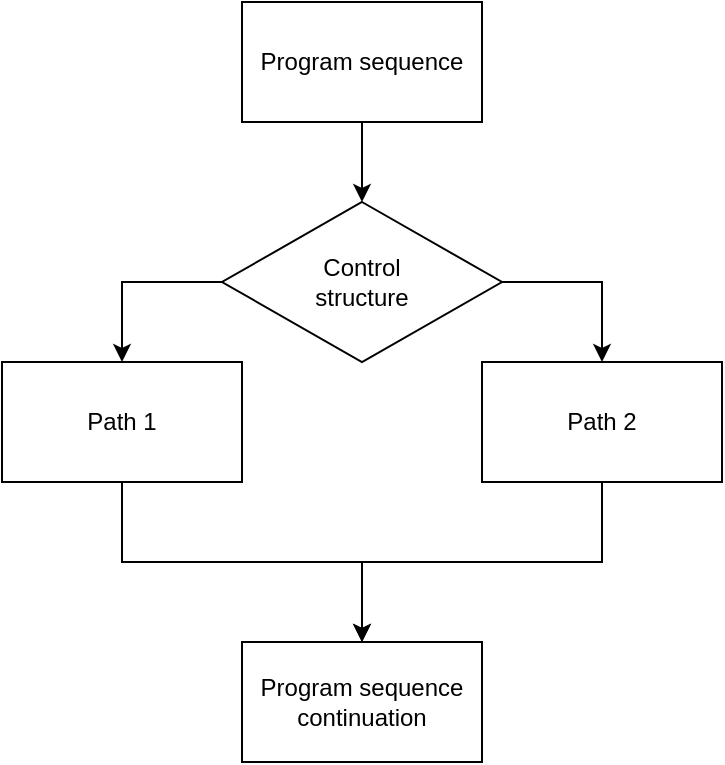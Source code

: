 <mxfile version="18.0.3" type="device" pages="2"><diagram id="BWvJ-KV1U1ylwM-Lr1ym" name="Page-1"><mxGraphModel dx="1422" dy="953" grid="1" gridSize="10" guides="1" tooltips="1" connect="1" arrows="1" fold="1" page="1" pageScale="1" pageWidth="827" pageHeight="1169" math="0" shadow="0"><root><mxCell id="0"/><mxCell id="1" parent="0"/><mxCell id="GObghmt0RanegyrOo_dq-4" value="" style="edgeStyle=orthogonalEdgeStyle;rounded=0;orthogonalLoop=1;jettySize=auto;html=1;" parent="1" source="GObghmt0RanegyrOo_dq-1" target="GObghmt0RanegyrOo_dq-3" edge="1"><mxGeometry relative="1" as="geometry"/></mxCell><mxCell id="GObghmt0RanegyrOo_dq-1" value="Program sequence" style="rounded=0;whiteSpace=wrap;html=1;" parent="1" vertex="1"><mxGeometry x="320" y="140" width="120" height="60" as="geometry"/></mxCell><mxCell id="GObghmt0RanegyrOo_dq-9" style="edgeStyle=orthogonalEdgeStyle;rounded=0;orthogonalLoop=1;jettySize=auto;html=1;exitX=0.5;exitY=1;exitDx=0;exitDy=0;entryX=0.5;entryY=0;entryDx=0;entryDy=0;" parent="1" source="GObghmt0RanegyrOo_dq-2" target="GObghmt0RanegyrOo_dq-8" edge="1"><mxGeometry relative="1" as="geometry"/></mxCell><mxCell id="GObghmt0RanegyrOo_dq-2" value="Path 1" style="rounded=0;whiteSpace=wrap;html=1;" parent="1" vertex="1"><mxGeometry x="200" y="320" width="120" height="60" as="geometry"/></mxCell><mxCell id="GObghmt0RanegyrOo_dq-7" style="edgeStyle=orthogonalEdgeStyle;rounded=0;orthogonalLoop=1;jettySize=auto;html=1;exitX=1;exitY=0.5;exitDx=0;exitDy=0;entryX=0.5;entryY=0;entryDx=0;entryDy=0;" parent="1" source="GObghmt0RanegyrOo_dq-3" target="GObghmt0RanegyrOo_dq-6" edge="1"><mxGeometry relative="1" as="geometry"/></mxCell><mxCell id="GObghmt0RanegyrOo_dq-11" style="edgeStyle=orthogonalEdgeStyle;rounded=0;orthogonalLoop=1;jettySize=auto;html=1;exitX=0;exitY=0.5;exitDx=0;exitDy=0;entryX=0.5;entryY=0;entryDx=0;entryDy=0;" parent="1" source="GObghmt0RanegyrOo_dq-3" target="GObghmt0RanegyrOo_dq-2" edge="1"><mxGeometry relative="1" as="geometry"/></mxCell><mxCell id="GObghmt0RanegyrOo_dq-3" value="Control&lt;br&gt;structure" style="rhombus;whiteSpace=wrap;html=1;rounded=0;" parent="1" vertex="1"><mxGeometry x="310" y="240" width="140" height="80" as="geometry"/></mxCell><mxCell id="GObghmt0RanegyrOo_dq-10" style="edgeStyle=orthogonalEdgeStyle;rounded=0;orthogonalLoop=1;jettySize=auto;html=1;exitX=0.5;exitY=1;exitDx=0;exitDy=0;entryX=0.5;entryY=0;entryDx=0;entryDy=0;" parent="1" source="GObghmt0RanegyrOo_dq-6" target="GObghmt0RanegyrOo_dq-8" edge="1"><mxGeometry relative="1" as="geometry"><mxPoint x="380" y="490" as="targetPoint"/></mxGeometry></mxCell><mxCell id="GObghmt0RanegyrOo_dq-6" value="Path 2" style="rounded=0;whiteSpace=wrap;html=1;" parent="1" vertex="1"><mxGeometry x="440" y="320" width="120" height="60" as="geometry"/></mxCell><mxCell id="GObghmt0RanegyrOo_dq-8" value="Program sequence&lt;br&gt;continuation" style="rounded=0;whiteSpace=wrap;html=1;" parent="1" vertex="1"><mxGeometry x="320" y="460" width="120" height="60" as="geometry"/></mxCell></root></mxGraphModel></diagram><diagram id="OZpJ4gXwpijQ3bEfPrvo" name="Page-2"><mxGraphModel dx="1422" dy="953" grid="1" gridSize="10" guides="1" tooltips="1" connect="1" arrows="1" fold="1" page="1" pageScale="1" pageWidth="827" pageHeight="1169" math="0" shadow="0"><root><mxCell id="0"/><mxCell id="1" parent="0"/><mxCell id="ZMGFCTfpVoQGhMnX28ym-14" style="rounded=0;orthogonalLoop=1;jettySize=auto;html=1;exitX=0;exitY=1;exitDx=0;exitDy=0;entryX=1;entryY=0;entryDx=0;entryDy=0;fontSize=22;" parent="1" source="ZMGFCTfpVoQGhMnX28ym-11" target="ZMGFCTfpVoQGhMnX28ym-12" edge="1"><mxGeometry relative="1" as="geometry"/></mxCell><mxCell id="ZMGFCTfpVoQGhMnX28ym-15" style="edgeStyle=none;rounded=0;orthogonalLoop=1;jettySize=auto;html=1;exitX=1;exitY=1;exitDx=0;exitDy=0;entryX=0;entryY=0;entryDx=0;entryDy=0;fontSize=22;" parent="1" source="ZMGFCTfpVoQGhMnX28ym-11" target="ZMGFCTfpVoQGhMnX28ym-13" edge="1"><mxGeometry relative="1" as="geometry"/></mxCell><mxCell id="ZMGFCTfpVoQGhMnX28ym-11" value="6" style="ellipse;whiteSpace=wrap;html=1;fontSize=22;" parent="1" vertex="1"><mxGeometry x="320" y="160" width="80" height="80" as="geometry"/></mxCell><mxCell id="ZMGFCTfpVoQGhMnX28ym-12" value="4" style="ellipse;whiteSpace=wrap;html=1;fontSize=22;" parent="1" vertex="1"><mxGeometry x="200" y="280" width="80" height="80" as="geometry"/></mxCell><mxCell id="ZMGFCTfpVoQGhMnX28ym-13" value="10" style="ellipse;whiteSpace=wrap;html=1;fontSize=22;" parent="1" vertex="1"><mxGeometry x="440" y="280" width="80" height="80" as="geometry"/></mxCell><mxCell id="ZMGFCTfpVoQGhMnX28ym-25" style="rounded=0;orthogonalLoop=1;jettySize=auto;html=1;entryX=1;entryY=0;entryDx=0;entryDy=0;fontSize=22;" parent="1" target="ZMGFCTfpVoQGhMnX28ym-27" edge="1"><mxGeometry relative="1" as="geometry"><mxPoint x="450" y="350" as="sourcePoint"/></mxGeometry></mxCell><mxCell id="ZMGFCTfpVoQGhMnX28ym-26" style="edgeStyle=none;rounded=0;orthogonalLoop=1;jettySize=auto;html=1;exitX=1;exitY=1;exitDx=0;exitDy=0;entryX=0;entryY=0;entryDx=0;entryDy=0;fontSize=22;" parent="1" source="ZMGFCTfpVoQGhMnX28ym-13" target="ZMGFCTfpVoQGhMnX28ym-28" edge="1"><mxGeometry relative="1" as="geometry"><mxPoint x="508.284" y="350.004" as="sourcePoint"/></mxGeometry></mxCell><mxCell id="ZMGFCTfpVoQGhMnX28ym-27" value="8" style="ellipse;whiteSpace=wrap;html=1;fontSize=22;" parent="1" vertex="1"><mxGeometry x="320" y="401.72" width="80" height="80" as="geometry"/></mxCell><mxCell id="ZMGFCTfpVoQGhMnX28ym-28" value="11" style="ellipse;whiteSpace=wrap;html=1;fontSize=22;" parent="1" vertex="1"><mxGeometry x="560" y="401.72" width="80" height="80" as="geometry"/></mxCell></root></mxGraphModel></diagram></mxfile>